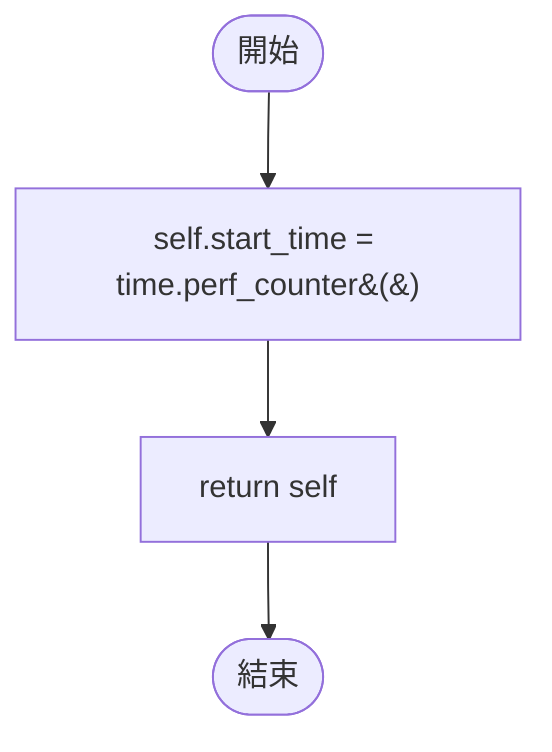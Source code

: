 flowchart TB
    n1([開始])
    n2([結束])
    n3[self.start_time = time.perf_counter&#40;&#41;]
    n4[return self]
    n1 --> n3
    n3 --> n4
    n4 --> n2